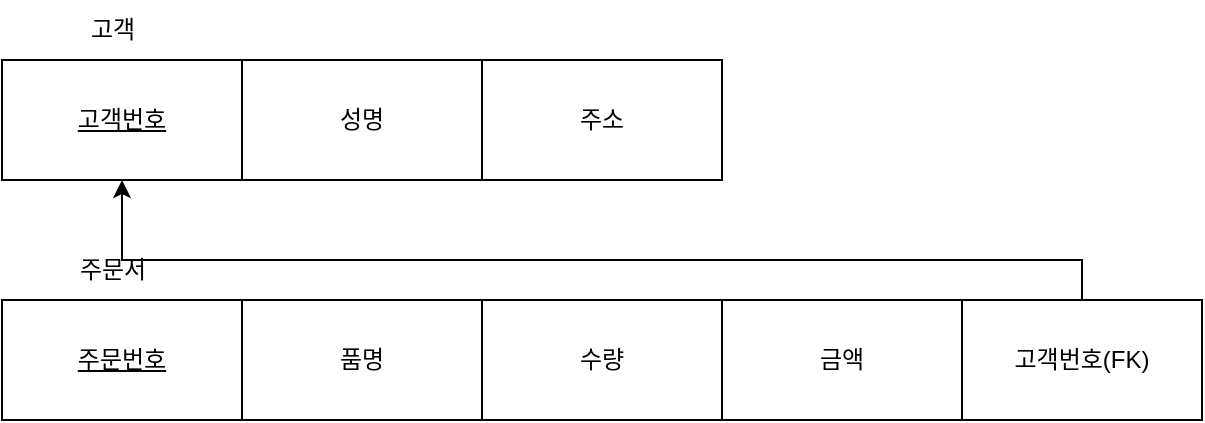 <mxfile version="21.6.1" type="github">
  <diagram name="페이지-1" id="GAfQNpw204wNvuTGxtPF">
    <mxGraphModel dx="1877" dy="1710" grid="1" gridSize="10" guides="1" tooltips="1" connect="1" arrows="1" fold="1" page="1" pageScale="1" pageWidth="827" pageHeight="1169" math="0" shadow="0">
      <root>
        <mxCell id="0" />
        <mxCell id="1" parent="0" />
        <mxCell id="z6r8FS-F2DcBwkcm-4mu-1" value="&lt;u&gt;고객번호&lt;/u&gt;" style="rounded=0;whiteSpace=wrap;html=1;" vertex="1" parent="1">
          <mxGeometry x="-80" y="-380" width="120" height="60" as="geometry" />
        </mxCell>
        <mxCell id="z6r8FS-F2DcBwkcm-4mu-2" value="성명" style="whiteSpace=wrap;html=1;" vertex="1" parent="1">
          <mxGeometry x="40" y="-380" width="120" height="60" as="geometry" />
        </mxCell>
        <mxCell id="z6r8FS-F2DcBwkcm-4mu-3" value="주소" style="rounded=0;whiteSpace=wrap;html=1;" vertex="1" parent="1">
          <mxGeometry x="160" y="-380" width="120" height="60" as="geometry" />
        </mxCell>
        <mxCell id="z6r8FS-F2DcBwkcm-4mu-4" value="&lt;u&gt;주문번호&lt;/u&gt;" style="rounded=0;whiteSpace=wrap;html=1;" vertex="1" parent="1">
          <mxGeometry x="-80" y="-260" width="120" height="60" as="geometry" />
        </mxCell>
        <mxCell id="z6r8FS-F2DcBwkcm-4mu-5" value="품명" style="rounded=0;whiteSpace=wrap;html=1;" vertex="1" parent="1">
          <mxGeometry x="40" y="-260" width="120" height="60" as="geometry" />
        </mxCell>
        <mxCell id="z6r8FS-F2DcBwkcm-4mu-6" value="수량" style="rounded=0;whiteSpace=wrap;html=1;" vertex="1" parent="1">
          <mxGeometry x="160" y="-260" width="120" height="60" as="geometry" />
        </mxCell>
        <mxCell id="z6r8FS-F2DcBwkcm-4mu-7" value="금액" style="rounded=0;whiteSpace=wrap;html=1;" vertex="1" parent="1">
          <mxGeometry x="280" y="-260" width="120" height="60" as="geometry" />
        </mxCell>
        <mxCell id="z6r8FS-F2DcBwkcm-4mu-8" value="고객번호(FK)" style="rounded=0;whiteSpace=wrap;html=1;" vertex="1" parent="1">
          <mxGeometry x="400" y="-260" width="120" height="60" as="geometry" />
        </mxCell>
        <mxCell id="z6r8FS-F2DcBwkcm-4mu-9" value="고객" style="text;html=1;align=center;verticalAlign=middle;resizable=0;points=[];autosize=1;strokeColor=none;fillColor=none;" vertex="1" parent="1">
          <mxGeometry x="-50" y="-410" width="50" height="30" as="geometry" />
        </mxCell>
        <mxCell id="z6r8FS-F2DcBwkcm-4mu-11" value="주문서" style="text;html=1;align=center;verticalAlign=middle;resizable=0;points=[];autosize=1;strokeColor=none;fillColor=none;" vertex="1" parent="1">
          <mxGeometry x="-55" y="-290" width="60" height="30" as="geometry" />
        </mxCell>
        <mxCell id="z6r8FS-F2DcBwkcm-4mu-13" value="" style="endArrow=classic;html=1;rounded=0;exitX=0.5;exitY=0;exitDx=0;exitDy=0;" edge="1" parent="1" source="z6r8FS-F2DcBwkcm-4mu-8">
          <mxGeometry width="50" height="50" relative="1" as="geometry">
            <mxPoint x="270" y="-220" as="sourcePoint" />
            <mxPoint x="-20" y="-320" as="targetPoint" />
            <Array as="points">
              <mxPoint x="460" y="-280" />
              <mxPoint x="-20" y="-280" />
            </Array>
          </mxGeometry>
        </mxCell>
      </root>
    </mxGraphModel>
  </diagram>
</mxfile>
